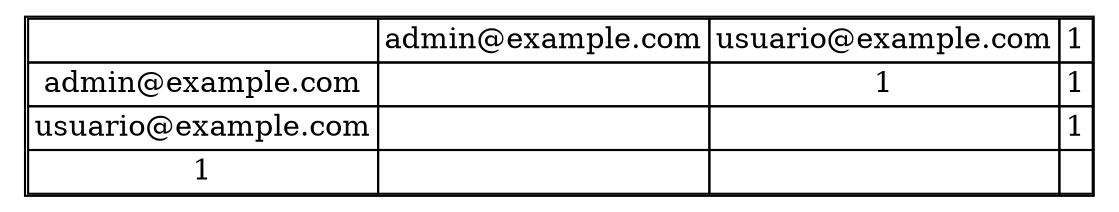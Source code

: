 digraph G {
node [shape=plaintext]
a [label=<
<table border='1' cellborder='1' cellspacing='0'>
<tr><td></td><td>admin@example.com</td><td>usuario@example.com</td><td>1</td></tr>
<tr><td>admin@example.com</td><td></td><td>1</td><td>1</td></tr>
<tr><td>usuario@example.com</td><td></td><td></td><td>1</td></tr>
<tr><td>1</td><td></td><td></td><td></td></tr>
</table>>];
}
